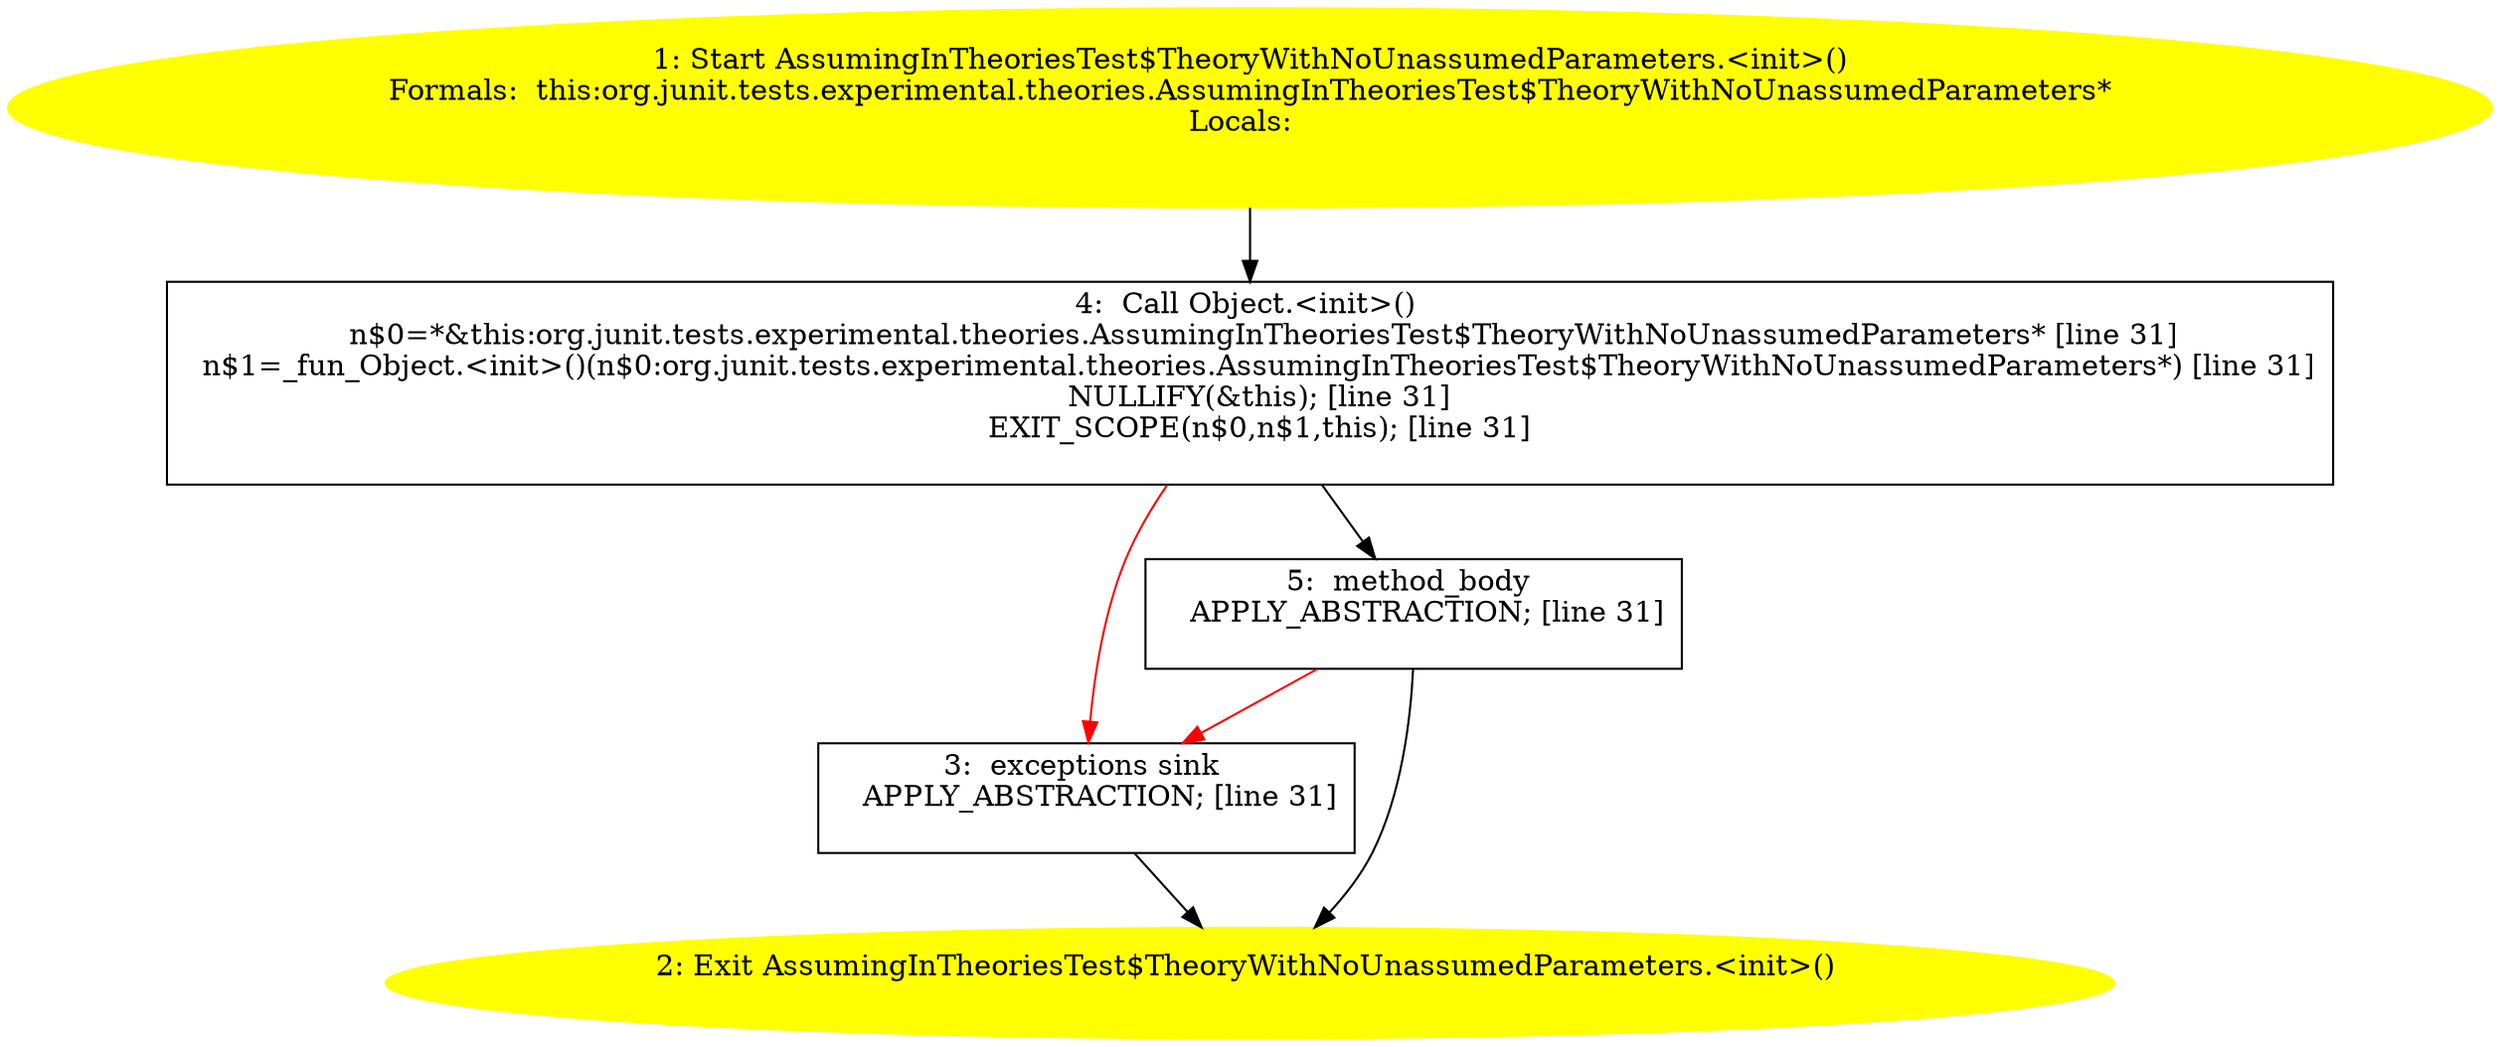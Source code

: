 /* @generated */
digraph cfg {
"org.junit.tests.experimental.theories.AssumingInTheoriesTest$TheoryWithNoUnassumedParameters.<init>(.310444dbc5875ba4f600f707cf56c52b_1" [label="1: Start AssumingInTheoriesTest$TheoryWithNoUnassumedParameters.<init>()\nFormals:  this:org.junit.tests.experimental.theories.AssumingInTheoriesTest$TheoryWithNoUnassumedParameters*\nLocals:  \n  " color=yellow style=filled]
	

	 "org.junit.tests.experimental.theories.AssumingInTheoriesTest$TheoryWithNoUnassumedParameters.<init>(.310444dbc5875ba4f600f707cf56c52b_1" -> "org.junit.tests.experimental.theories.AssumingInTheoriesTest$TheoryWithNoUnassumedParameters.<init>(.310444dbc5875ba4f600f707cf56c52b_4" ;
"org.junit.tests.experimental.theories.AssumingInTheoriesTest$TheoryWithNoUnassumedParameters.<init>(.310444dbc5875ba4f600f707cf56c52b_2" [label="2: Exit AssumingInTheoriesTest$TheoryWithNoUnassumedParameters.<init>() \n  " color=yellow style=filled]
	

"org.junit.tests.experimental.theories.AssumingInTheoriesTest$TheoryWithNoUnassumedParameters.<init>(.310444dbc5875ba4f600f707cf56c52b_3" [label="3:  exceptions sink \n   APPLY_ABSTRACTION; [line 31]\n " shape="box"]
	

	 "org.junit.tests.experimental.theories.AssumingInTheoriesTest$TheoryWithNoUnassumedParameters.<init>(.310444dbc5875ba4f600f707cf56c52b_3" -> "org.junit.tests.experimental.theories.AssumingInTheoriesTest$TheoryWithNoUnassumedParameters.<init>(.310444dbc5875ba4f600f707cf56c52b_2" ;
"org.junit.tests.experimental.theories.AssumingInTheoriesTest$TheoryWithNoUnassumedParameters.<init>(.310444dbc5875ba4f600f707cf56c52b_4" [label="4:  Call Object.<init>() \n   n$0=*&this:org.junit.tests.experimental.theories.AssumingInTheoriesTest$TheoryWithNoUnassumedParameters* [line 31]\n  n$1=_fun_Object.<init>()(n$0:org.junit.tests.experimental.theories.AssumingInTheoriesTest$TheoryWithNoUnassumedParameters*) [line 31]\n  NULLIFY(&this); [line 31]\n  EXIT_SCOPE(n$0,n$1,this); [line 31]\n " shape="box"]
	

	 "org.junit.tests.experimental.theories.AssumingInTheoriesTest$TheoryWithNoUnassumedParameters.<init>(.310444dbc5875ba4f600f707cf56c52b_4" -> "org.junit.tests.experimental.theories.AssumingInTheoriesTest$TheoryWithNoUnassumedParameters.<init>(.310444dbc5875ba4f600f707cf56c52b_5" ;
	 "org.junit.tests.experimental.theories.AssumingInTheoriesTest$TheoryWithNoUnassumedParameters.<init>(.310444dbc5875ba4f600f707cf56c52b_4" -> "org.junit.tests.experimental.theories.AssumingInTheoriesTest$TheoryWithNoUnassumedParameters.<init>(.310444dbc5875ba4f600f707cf56c52b_3" [color="red" ];
"org.junit.tests.experimental.theories.AssumingInTheoriesTest$TheoryWithNoUnassumedParameters.<init>(.310444dbc5875ba4f600f707cf56c52b_5" [label="5:  method_body \n   APPLY_ABSTRACTION; [line 31]\n " shape="box"]
	

	 "org.junit.tests.experimental.theories.AssumingInTheoriesTest$TheoryWithNoUnassumedParameters.<init>(.310444dbc5875ba4f600f707cf56c52b_5" -> "org.junit.tests.experimental.theories.AssumingInTheoriesTest$TheoryWithNoUnassumedParameters.<init>(.310444dbc5875ba4f600f707cf56c52b_2" ;
	 "org.junit.tests.experimental.theories.AssumingInTheoriesTest$TheoryWithNoUnassumedParameters.<init>(.310444dbc5875ba4f600f707cf56c52b_5" -> "org.junit.tests.experimental.theories.AssumingInTheoriesTest$TheoryWithNoUnassumedParameters.<init>(.310444dbc5875ba4f600f707cf56c52b_3" [color="red" ];
}

